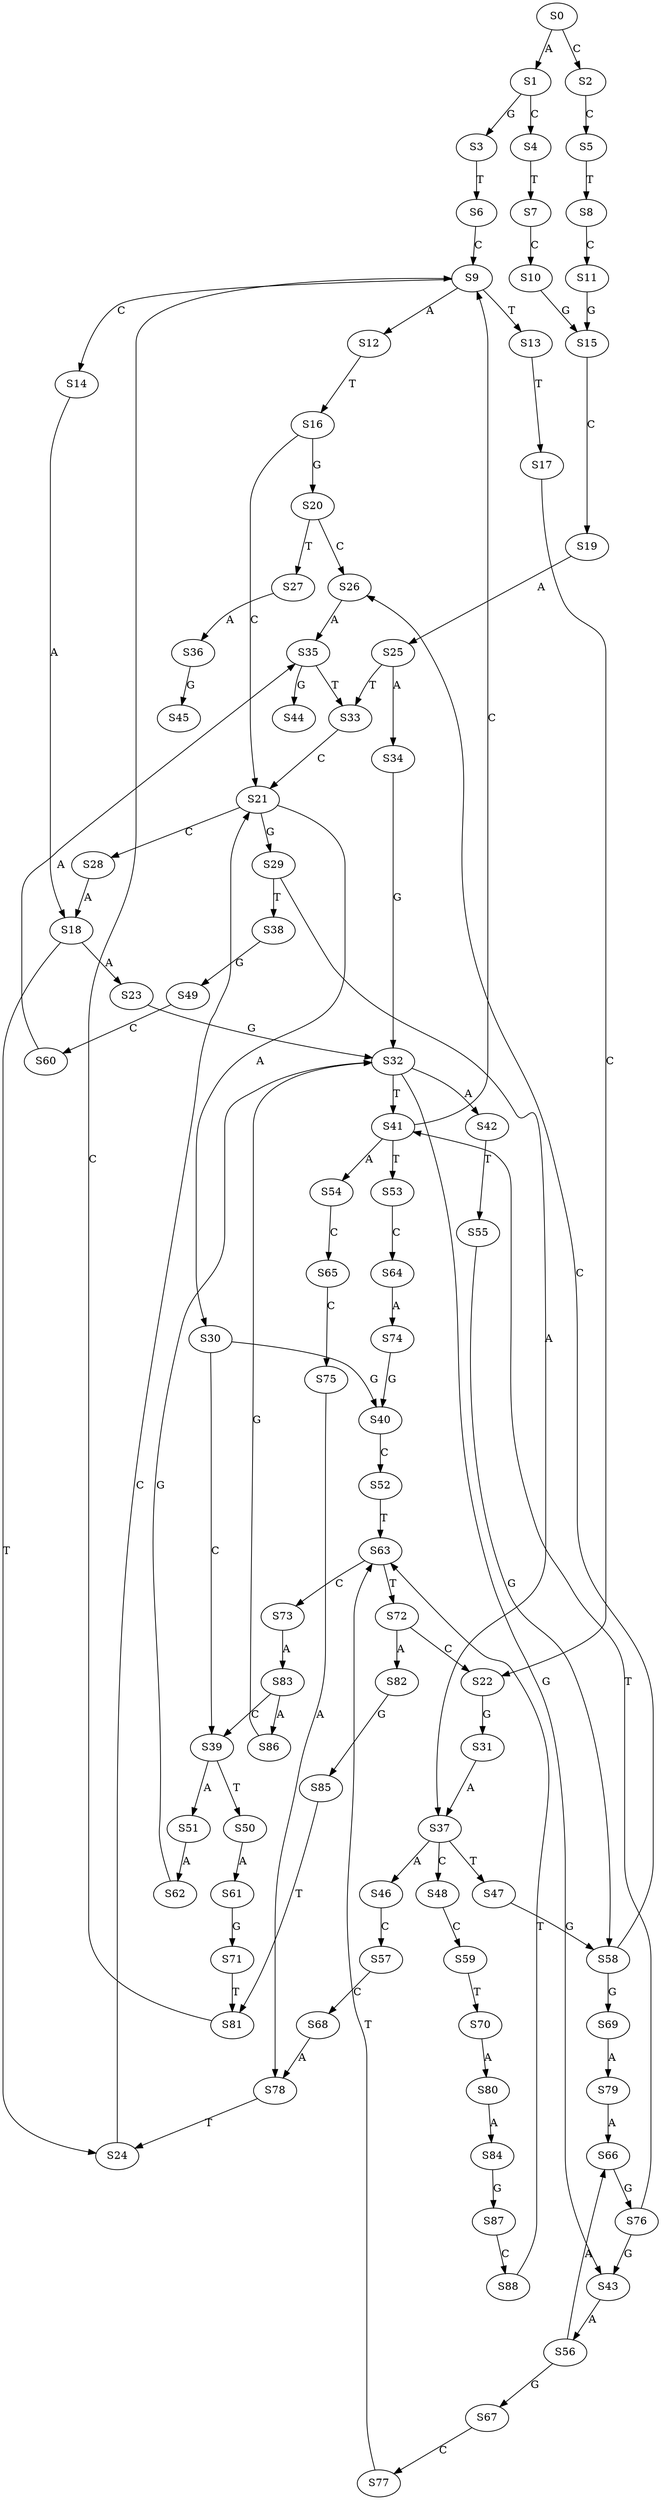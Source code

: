 strict digraph  {
	S0 -> S1 [ label = A ];
	S0 -> S2 [ label = C ];
	S1 -> S3 [ label = G ];
	S1 -> S4 [ label = C ];
	S2 -> S5 [ label = C ];
	S3 -> S6 [ label = T ];
	S4 -> S7 [ label = T ];
	S5 -> S8 [ label = T ];
	S6 -> S9 [ label = C ];
	S7 -> S10 [ label = C ];
	S8 -> S11 [ label = C ];
	S9 -> S12 [ label = A ];
	S9 -> S13 [ label = T ];
	S9 -> S14 [ label = C ];
	S10 -> S15 [ label = G ];
	S11 -> S15 [ label = G ];
	S12 -> S16 [ label = T ];
	S13 -> S17 [ label = T ];
	S14 -> S18 [ label = A ];
	S15 -> S19 [ label = C ];
	S16 -> S20 [ label = G ];
	S16 -> S21 [ label = C ];
	S17 -> S22 [ label = C ];
	S18 -> S23 [ label = A ];
	S18 -> S24 [ label = T ];
	S19 -> S25 [ label = A ];
	S20 -> S26 [ label = C ];
	S20 -> S27 [ label = T ];
	S21 -> S28 [ label = C ];
	S21 -> S29 [ label = G ];
	S21 -> S30 [ label = A ];
	S22 -> S31 [ label = G ];
	S23 -> S32 [ label = G ];
	S24 -> S21 [ label = C ];
	S25 -> S33 [ label = T ];
	S25 -> S34 [ label = A ];
	S26 -> S35 [ label = A ];
	S27 -> S36 [ label = A ];
	S28 -> S18 [ label = A ];
	S29 -> S37 [ label = A ];
	S29 -> S38 [ label = T ];
	S30 -> S39 [ label = C ];
	S30 -> S40 [ label = G ];
	S31 -> S37 [ label = A ];
	S32 -> S41 [ label = T ];
	S32 -> S42 [ label = A ];
	S32 -> S43 [ label = G ];
	S33 -> S21 [ label = C ];
	S34 -> S32 [ label = G ];
	S35 -> S44 [ label = G ];
	S35 -> S33 [ label = T ];
	S36 -> S45 [ label = G ];
	S37 -> S46 [ label = A ];
	S37 -> S47 [ label = T ];
	S37 -> S48 [ label = C ];
	S38 -> S49 [ label = G ];
	S39 -> S50 [ label = T ];
	S39 -> S51 [ label = A ];
	S40 -> S52 [ label = C ];
	S41 -> S53 [ label = T ];
	S41 -> S54 [ label = A ];
	S41 -> S9 [ label = C ];
	S42 -> S55 [ label = T ];
	S43 -> S56 [ label = A ];
	S46 -> S57 [ label = C ];
	S47 -> S58 [ label = G ];
	S48 -> S59 [ label = C ];
	S49 -> S60 [ label = C ];
	S50 -> S61 [ label = A ];
	S51 -> S62 [ label = A ];
	S52 -> S63 [ label = T ];
	S53 -> S64 [ label = C ];
	S54 -> S65 [ label = C ];
	S55 -> S58 [ label = G ];
	S56 -> S66 [ label = A ];
	S56 -> S67 [ label = G ];
	S57 -> S68 [ label = C ];
	S58 -> S26 [ label = C ];
	S58 -> S69 [ label = G ];
	S59 -> S70 [ label = T ];
	S60 -> S35 [ label = A ];
	S61 -> S71 [ label = G ];
	S62 -> S32 [ label = G ];
	S63 -> S72 [ label = T ];
	S63 -> S73 [ label = C ];
	S64 -> S74 [ label = A ];
	S65 -> S75 [ label = C ];
	S66 -> S76 [ label = G ];
	S67 -> S77 [ label = C ];
	S68 -> S78 [ label = A ];
	S69 -> S79 [ label = A ];
	S70 -> S80 [ label = A ];
	S71 -> S81 [ label = T ];
	S72 -> S82 [ label = A ];
	S72 -> S22 [ label = C ];
	S73 -> S83 [ label = A ];
	S74 -> S40 [ label = G ];
	S75 -> S78 [ label = A ];
	S76 -> S41 [ label = T ];
	S76 -> S43 [ label = G ];
	S77 -> S63 [ label = T ];
	S78 -> S24 [ label = T ];
	S79 -> S66 [ label = A ];
	S80 -> S84 [ label = A ];
	S81 -> S9 [ label = C ];
	S82 -> S85 [ label = G ];
	S83 -> S86 [ label = A ];
	S83 -> S39 [ label = C ];
	S84 -> S87 [ label = G ];
	S85 -> S81 [ label = T ];
	S86 -> S32 [ label = G ];
	S87 -> S88 [ label = C ];
	S88 -> S63 [ label = T ];
}
